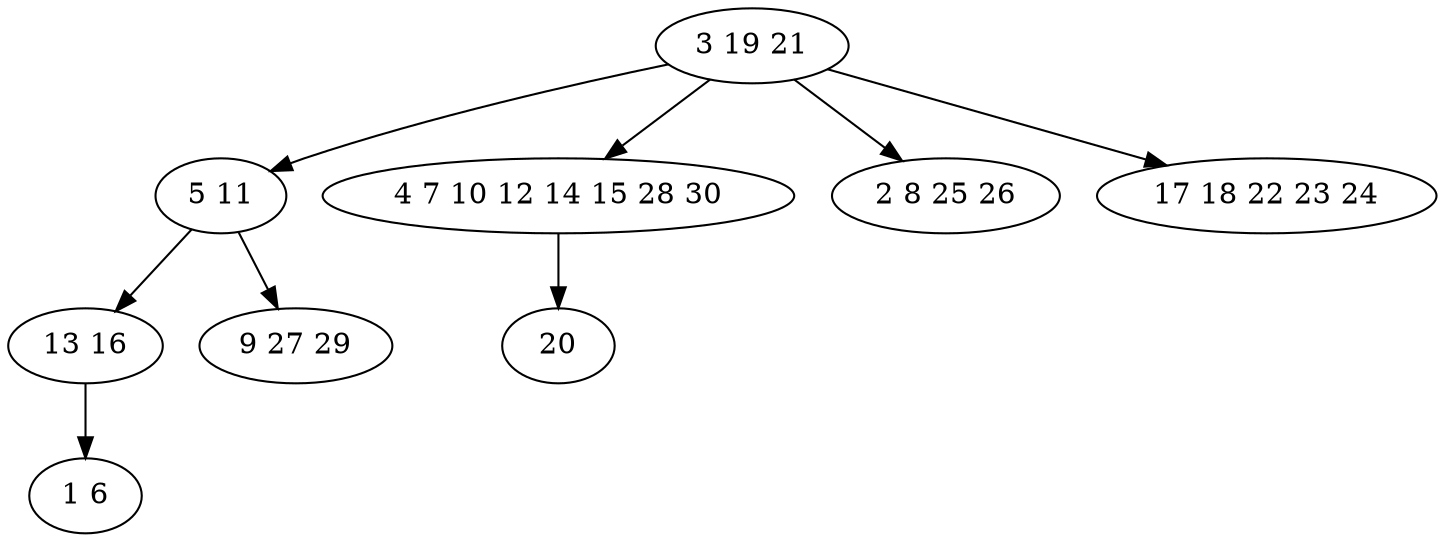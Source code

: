 digraph true_tree {
	"0" -> "1"
	"1" -> "2"
	"2" -> "3"
	"1" -> "4"
	"0" -> "5"
	"0" -> "6"
	"0" -> "7"
	"5" -> "8"
	"0" [label="3 19 21"];
	"1" [label="5 11"];
	"2" [label="13 16"];
	"3" [label="1 6"];
	"4" [label="9 27 29"];
	"5" [label="4 7 10 12 14 15 28 30"];
	"6" [label="2 8 25 26"];
	"7" [label="17 18 22 23 24"];
	"8" [label="20"];
}
